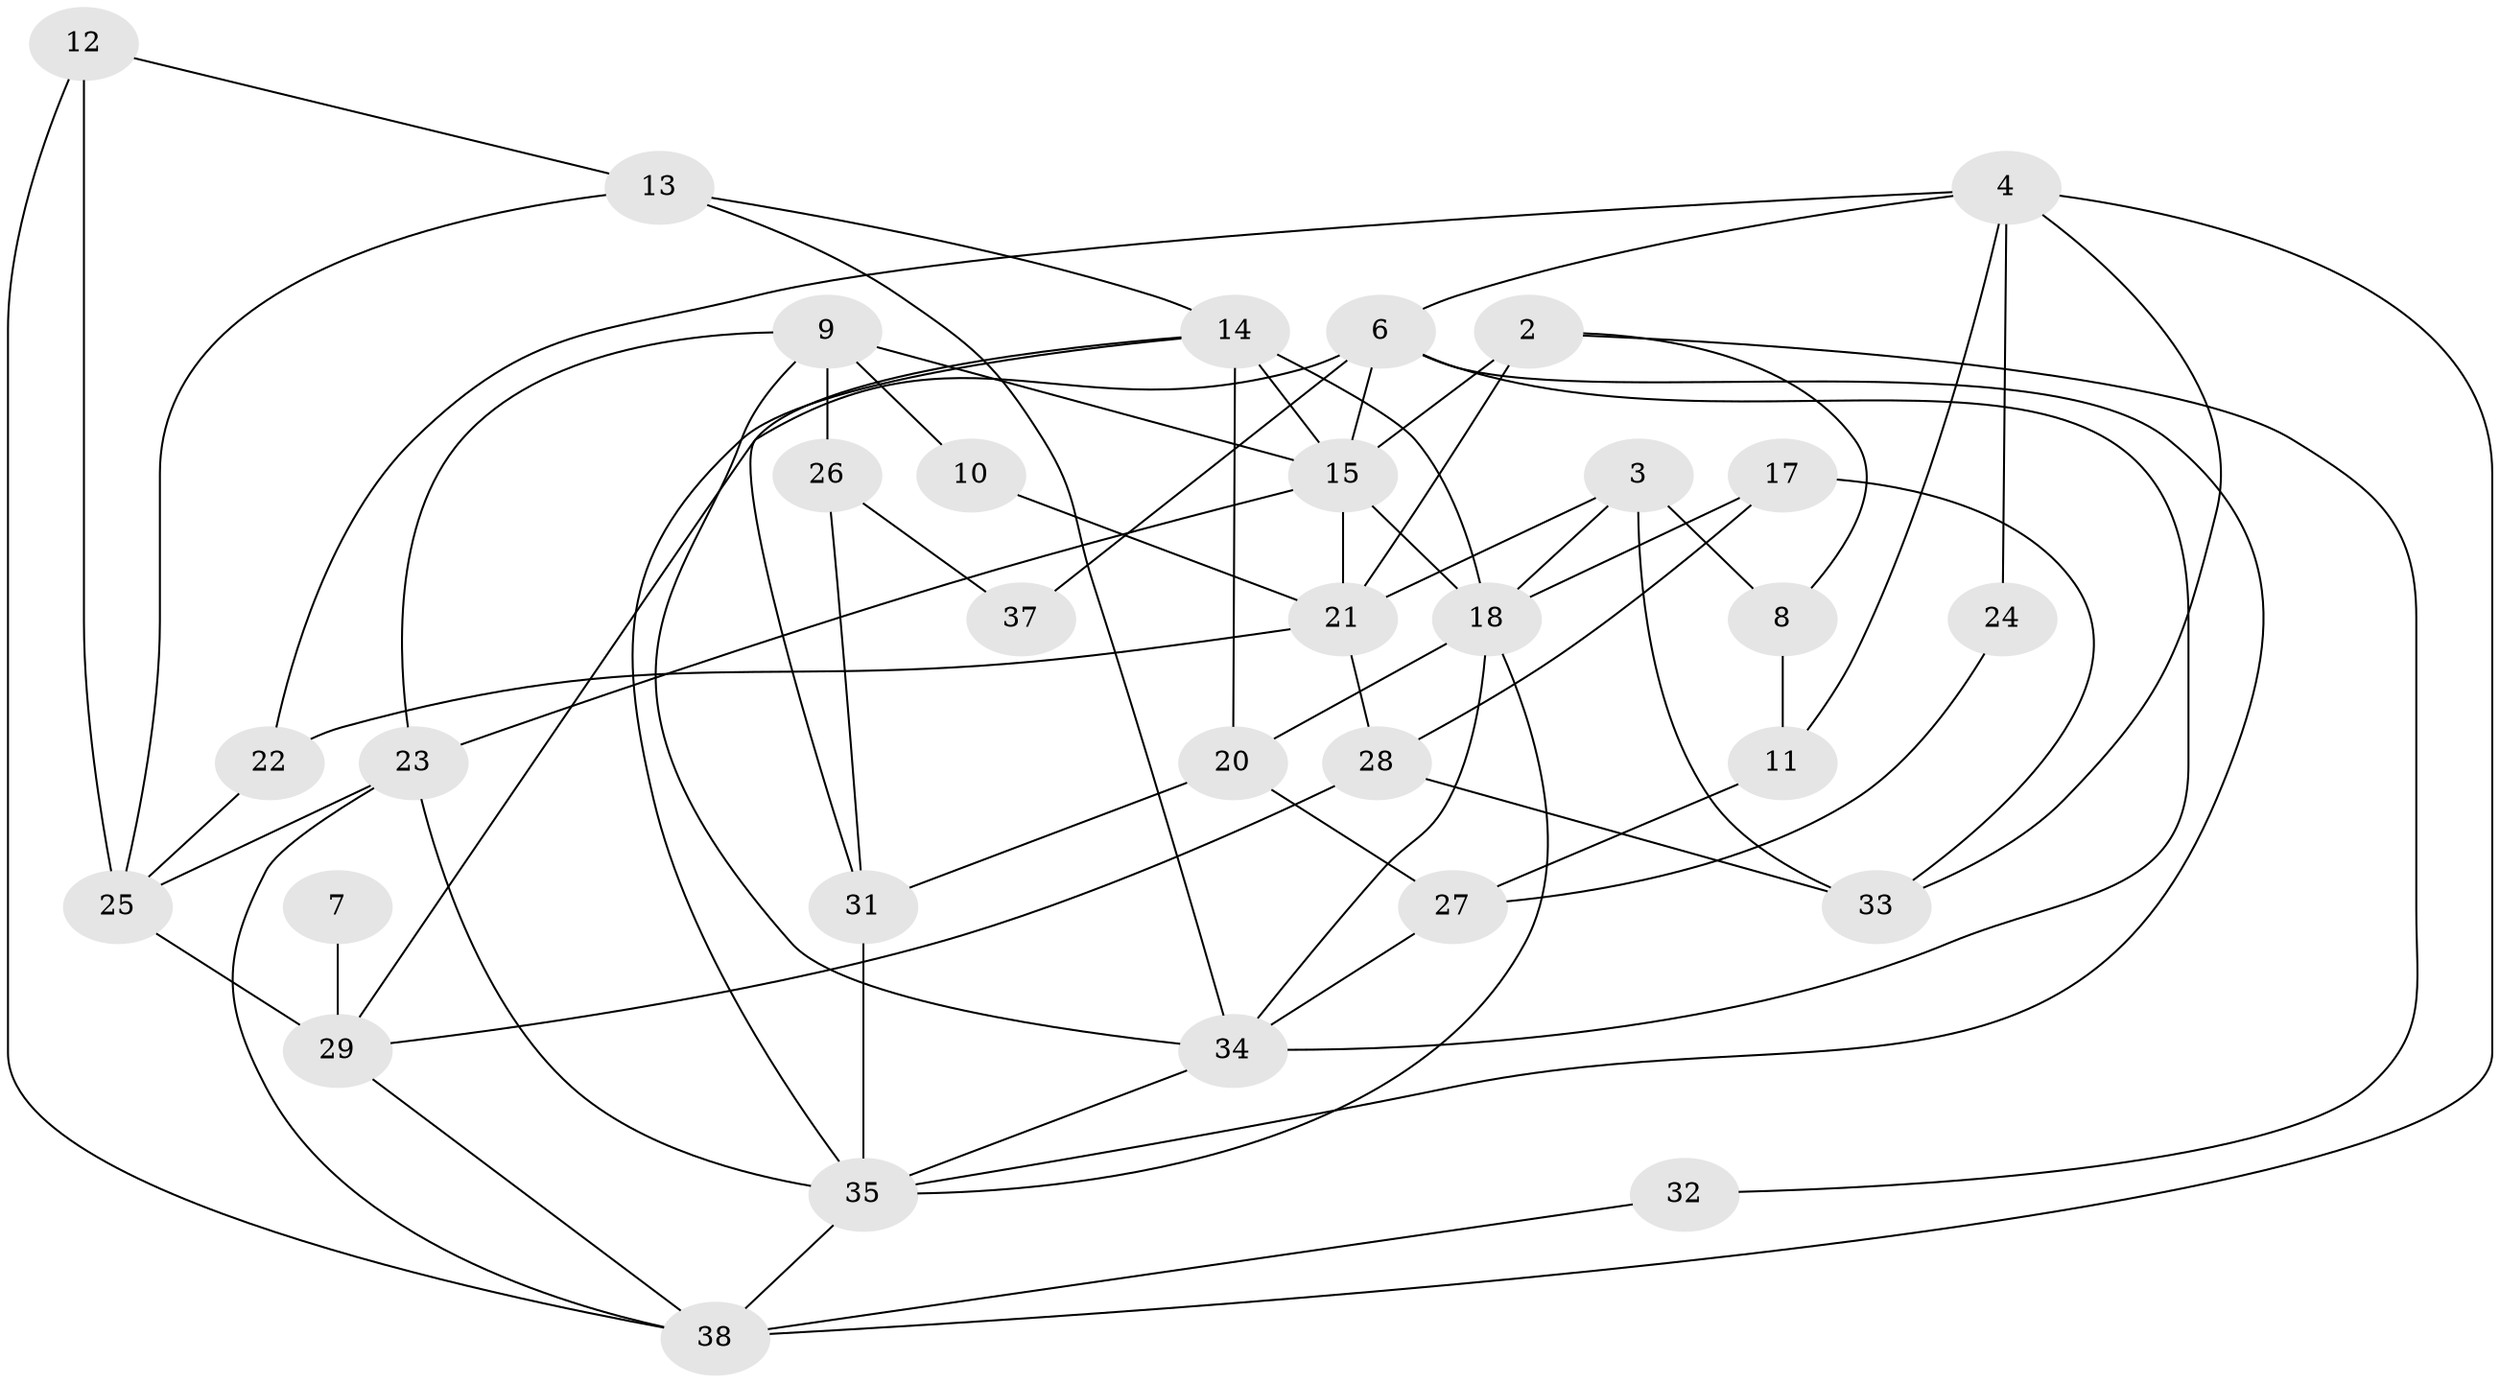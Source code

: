 // original degree distribution, {4: 0.2236842105263158, 3: 0.2631578947368421, 1: 0.17105263157894737, 5: 0.07894736842105263, 0: 0.06578947368421052, 6: 0.02631578947368421, 2: 0.14473684210526316, 7: 0.013157894736842105, 8: 0.013157894736842105}
// Generated by graph-tools (version 1.1) at 2025/00/03/09/25 03:00:52]
// undirected, 32 vertices, 68 edges
graph export_dot {
graph [start="1"]
  node [color=gray90,style=filled];
  2;
  3;
  4;
  6;
  7;
  8;
  9;
  10;
  11;
  12;
  13;
  14;
  15;
  17;
  18;
  20;
  21;
  22;
  23;
  24;
  25;
  26;
  27;
  28;
  29;
  31;
  32;
  33;
  34;
  35;
  37;
  38;
  2 -- 8 [weight=1.0];
  2 -- 15 [weight=2.0];
  2 -- 21 [weight=1.0];
  2 -- 32 [weight=1.0];
  3 -- 8 [weight=1.0];
  3 -- 18 [weight=1.0];
  3 -- 21 [weight=1.0];
  3 -- 33 [weight=1.0];
  4 -- 6 [weight=1.0];
  4 -- 11 [weight=1.0];
  4 -- 22 [weight=1.0];
  4 -- 24 [weight=1.0];
  4 -- 33 [weight=1.0];
  4 -- 38 [weight=1.0];
  6 -- 15 [weight=1.0];
  6 -- 29 [weight=1.0];
  6 -- 34 [weight=1.0];
  6 -- 35 [weight=1.0];
  6 -- 37 [weight=1.0];
  7 -- 29 [weight=1.0];
  8 -- 11 [weight=1.0];
  9 -- 10 [weight=1.0];
  9 -- 15 [weight=1.0];
  9 -- 23 [weight=1.0];
  9 -- 26 [weight=1.0];
  9 -- 34 [weight=1.0];
  10 -- 21 [weight=1.0];
  11 -- 27 [weight=1.0];
  12 -- 13 [weight=1.0];
  12 -- 25 [weight=1.0];
  12 -- 38 [weight=1.0];
  13 -- 14 [weight=1.0];
  13 -- 25 [weight=1.0];
  13 -- 34 [weight=1.0];
  14 -- 15 [weight=1.0];
  14 -- 18 [weight=1.0];
  14 -- 20 [weight=1.0];
  14 -- 31 [weight=1.0];
  14 -- 35 [weight=2.0];
  15 -- 18 [weight=1.0];
  15 -- 21 [weight=1.0];
  15 -- 23 [weight=1.0];
  17 -- 18 [weight=1.0];
  17 -- 28 [weight=1.0];
  17 -- 33 [weight=1.0];
  18 -- 20 [weight=1.0];
  18 -- 34 [weight=1.0];
  18 -- 35 [weight=1.0];
  20 -- 27 [weight=1.0];
  20 -- 31 [weight=1.0];
  21 -- 22 [weight=1.0];
  21 -- 28 [weight=1.0];
  22 -- 25 [weight=1.0];
  23 -- 25 [weight=1.0];
  23 -- 35 [weight=1.0];
  23 -- 38 [weight=1.0];
  24 -- 27 [weight=1.0];
  25 -- 29 [weight=1.0];
  26 -- 31 [weight=1.0];
  26 -- 37 [weight=1.0];
  27 -- 34 [weight=1.0];
  28 -- 29 [weight=1.0];
  28 -- 33 [weight=1.0];
  29 -- 38 [weight=1.0];
  31 -- 35 [weight=2.0];
  32 -- 38 [weight=1.0];
  34 -- 35 [weight=1.0];
  35 -- 38 [weight=1.0];
}

